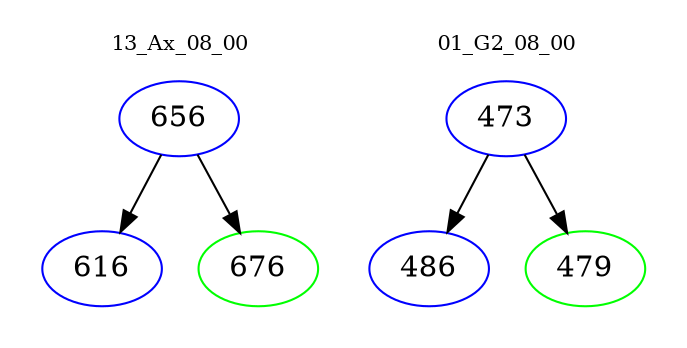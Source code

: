 digraph{
subgraph cluster_0 {
color = white
label = "13_Ax_08_00";
fontsize=10;
T0_656 [label="656", color="blue"]
T0_656 -> T0_616 [color="black"]
T0_616 [label="616", color="blue"]
T0_656 -> T0_676 [color="black"]
T0_676 [label="676", color="green"]
}
subgraph cluster_1 {
color = white
label = "01_G2_08_00";
fontsize=10;
T1_473 [label="473", color="blue"]
T1_473 -> T1_486 [color="black"]
T1_486 [label="486", color="blue"]
T1_473 -> T1_479 [color="black"]
T1_479 [label="479", color="green"]
}
}
